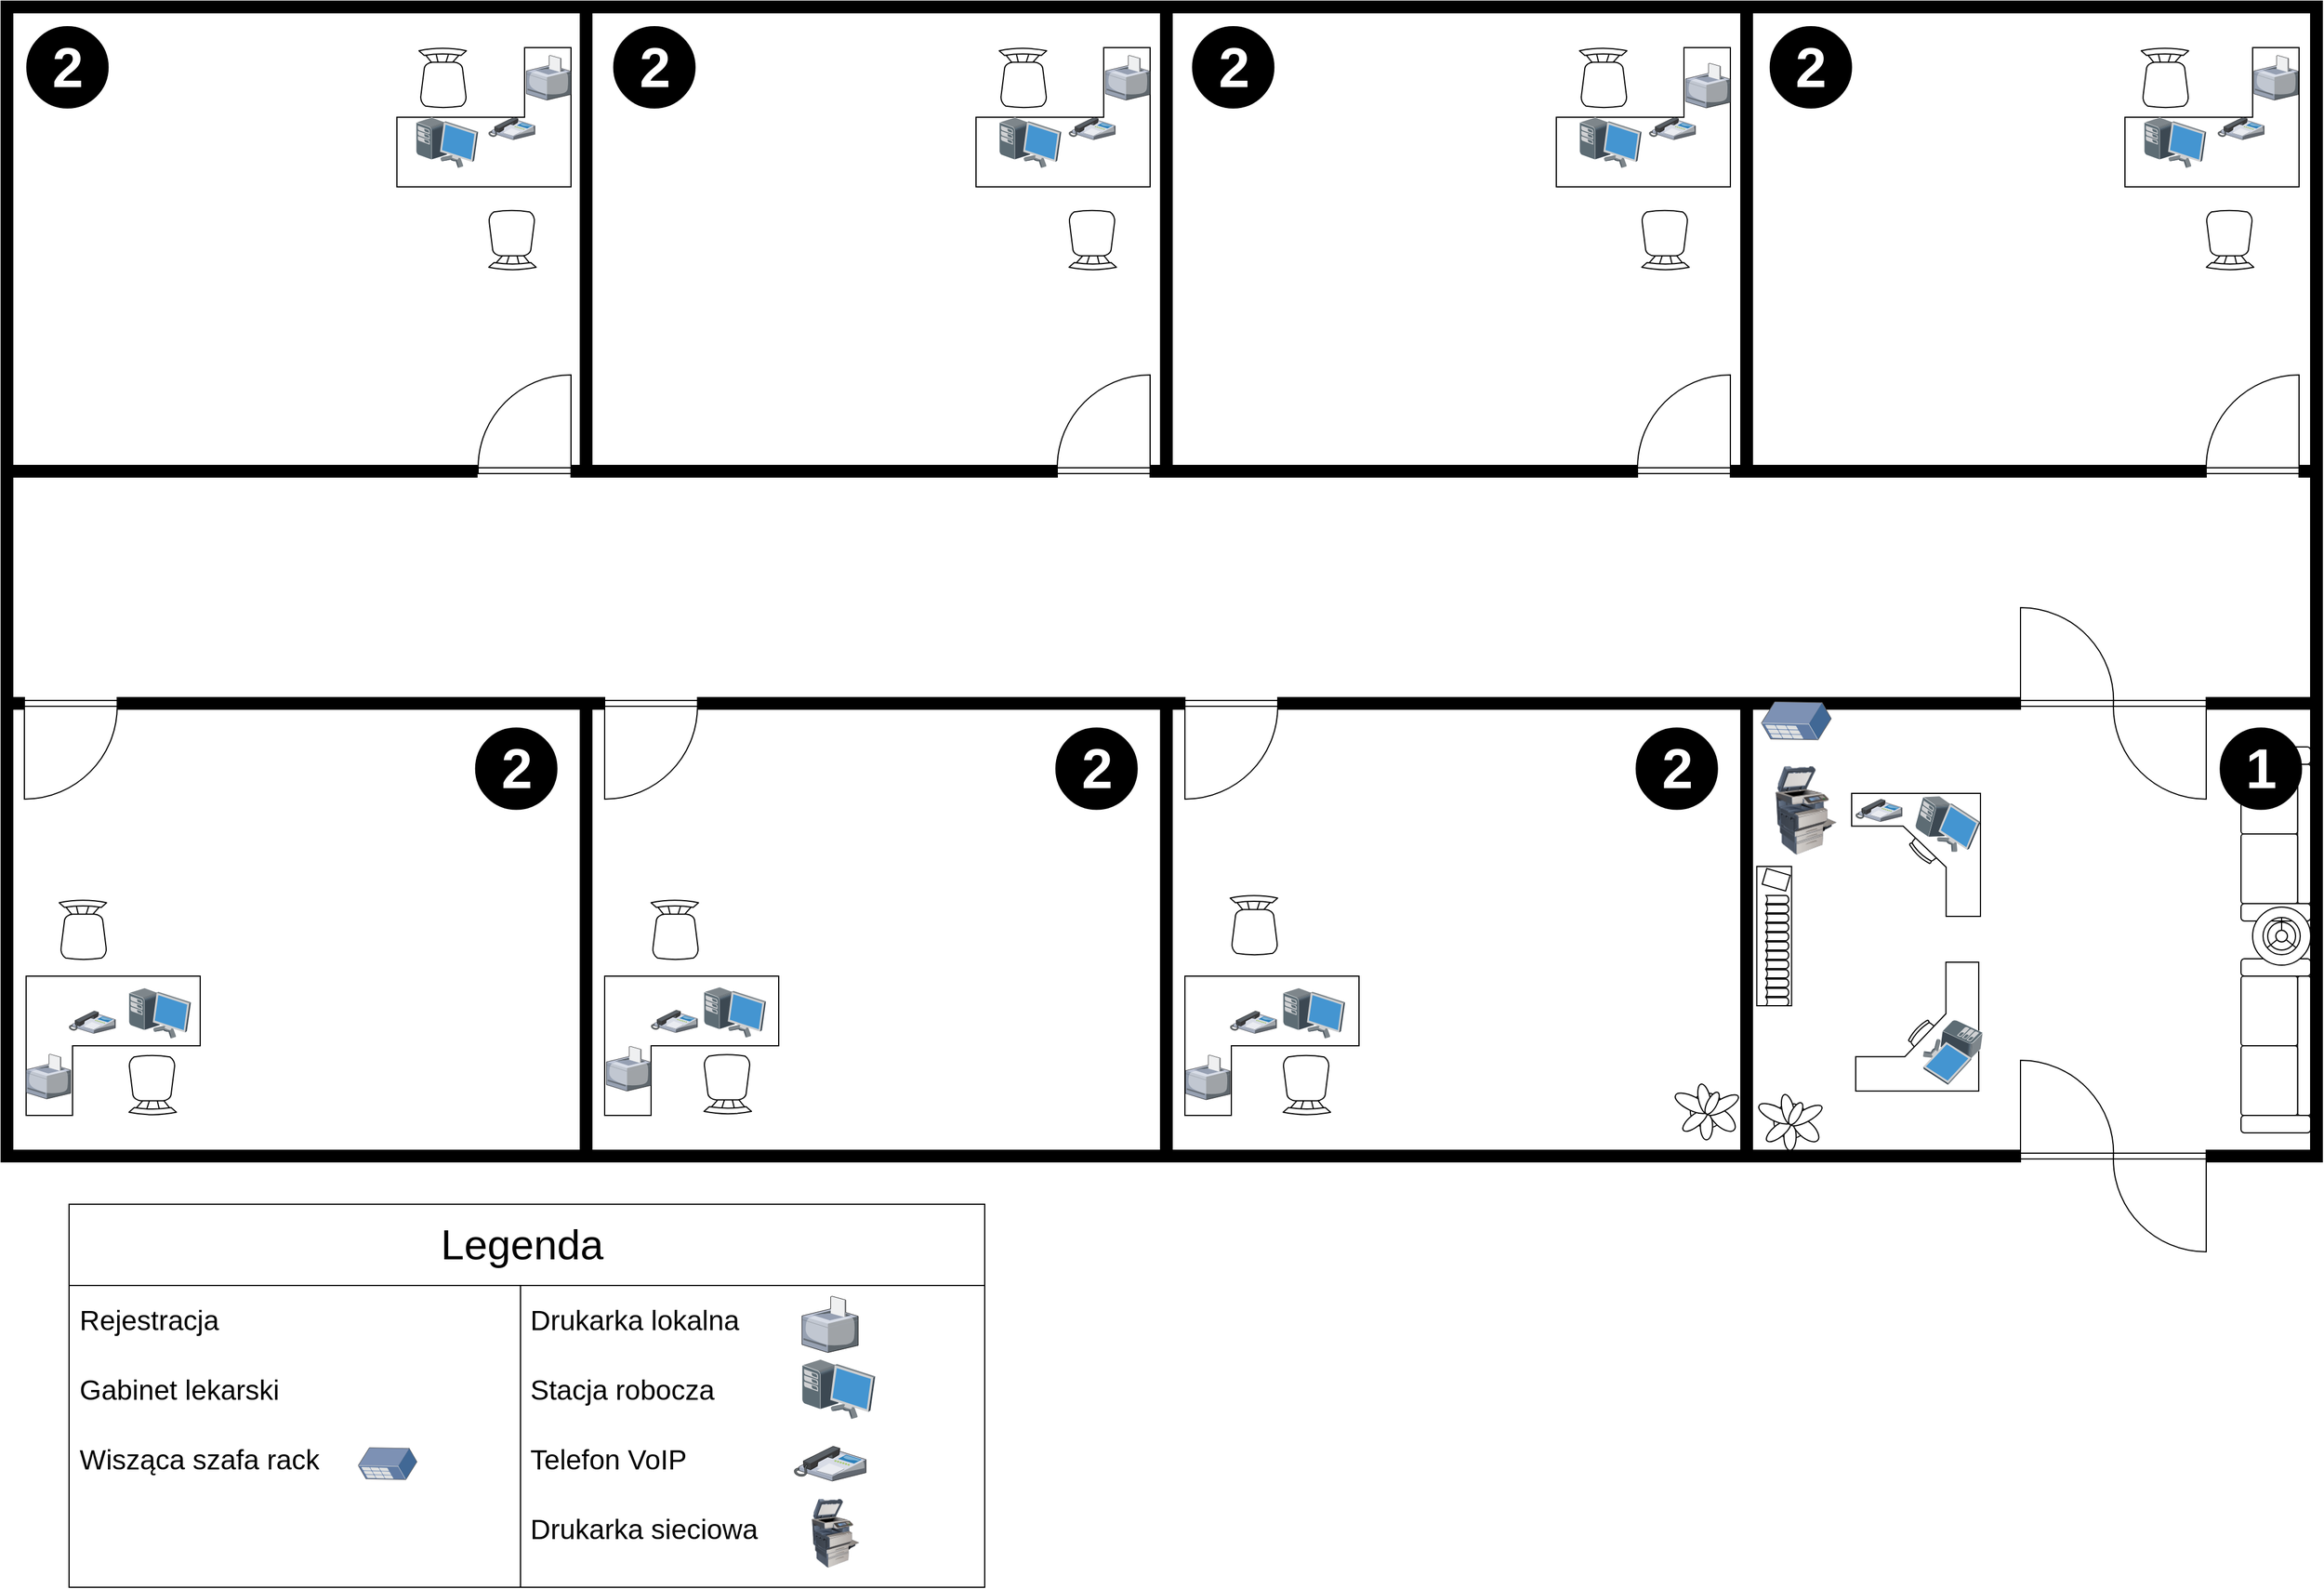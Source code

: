 <mxfile version="26.0.5">
  <diagram name="Page-1" id="38b20595-45e3-9b7f-d5ca-b57f44c5b66d">
    <mxGraphModel dx="1674" dy="788" grid="1" gridSize="10" guides="1" tooltips="1" connect="1" arrows="1" fold="1" page="1" pageScale="1" pageWidth="1100" pageHeight="850" background="none" math="0" shadow="0">
      <root>
        <mxCell id="0" />
        <mxCell id="1" parent="0" />
        <mxCell id="s5ika9LuS4ryN7dfe2fY-19" value="" style="shape=table;startSize=70;container=1;collapsible=0;childLayout=tableLayout;fixedRows=1;rowLines=0;fontStyle=0;strokeColor=default;fontSize=40;" parent="1" vertex="1">
          <mxGeometry x="58.5" y="1036.5" width="789.0" height="330" as="geometry" />
        </mxCell>
        <mxCell id="s5ika9LuS4ryN7dfe2fY-20" value="" style="shape=tableRow;horizontal=0;startSize=0;swimlaneHead=0;swimlaneBody=0;top=0;left=0;bottom=0;right=0;collapsible=0;dropTarget=0;fillColor=none;points=[[0,0.5],[1,0.5]];portConstraint=eastwest;strokeColor=inherit;fontSize=16;" parent="s5ika9LuS4ryN7dfe2fY-19" vertex="1">
          <mxGeometry y="70" width="789.0" height="60" as="geometry" />
        </mxCell>
        <mxCell id="s5ika9LuS4ryN7dfe2fY-21" value="&lt;div align=&quot;left&quot;&gt;&lt;font style=&quot;font-size: 24px;&quot;&gt;&amp;nbsp;Rejestracja&lt;/font&gt;&lt;/div&gt;" style="shape=partialRectangle;html=1;whiteSpace=wrap;connectable=0;fillColor=none;top=0;left=0;bottom=0;right=0;overflow=hidden;pointerEvents=1;strokeColor=inherit;fontSize=16;align=left;" parent="s5ika9LuS4ryN7dfe2fY-20" vertex="1">
          <mxGeometry width="389" height="60" as="geometry">
            <mxRectangle width="389" height="60" as="alternateBounds" />
          </mxGeometry>
        </mxCell>
        <mxCell id="s5ika9LuS4ryN7dfe2fY-22" value="&lt;font style=&quot;font-size: 24px;&quot;&gt;Drukarka lokalna&lt;/font&gt;" style="shape=partialRectangle;html=1;whiteSpace=wrap;connectable=0;fillColor=none;top=0;left=0;bottom=0;right=0;align=left;spacingLeft=6;overflow=hidden;strokeColor=inherit;fontSize=16;" parent="s5ika9LuS4ryN7dfe2fY-20" vertex="1">
          <mxGeometry x="389" width="400" height="60" as="geometry">
            <mxRectangle width="400" height="60" as="alternateBounds" />
          </mxGeometry>
        </mxCell>
        <mxCell id="s5ika9LuS4ryN7dfe2fY-23" value="" style="shape=tableRow;horizontal=0;startSize=0;swimlaneHead=0;swimlaneBody=0;top=0;left=0;bottom=0;right=0;collapsible=0;dropTarget=0;fillColor=none;points=[[0,0.5],[1,0.5]];portConstraint=eastwest;strokeColor=inherit;fontSize=16;" parent="s5ika9LuS4ryN7dfe2fY-19" vertex="1">
          <mxGeometry y="130" width="789.0" height="60" as="geometry" />
        </mxCell>
        <mxCell id="s5ika9LuS4ryN7dfe2fY-24" value="&lt;div align=&quot;left&quot;&gt;&lt;font style=&quot;font-size: 24px;&quot;&gt;&amp;nbsp;Gabinet lekarski&lt;/font&gt;&lt;/div&gt;" style="shape=partialRectangle;html=1;whiteSpace=wrap;connectable=0;fillColor=none;top=0;left=0;bottom=0;right=0;overflow=hidden;strokeColor=inherit;fontSize=16;align=left;" parent="s5ika9LuS4ryN7dfe2fY-23" vertex="1">
          <mxGeometry width="389" height="60" as="geometry">
            <mxRectangle width="389" height="60" as="alternateBounds" />
          </mxGeometry>
        </mxCell>
        <mxCell id="s5ika9LuS4ryN7dfe2fY-25" value="&lt;font style=&quot;font-size: 24px;&quot;&gt;Stacja robocza&lt;/font&gt;" style="shape=partialRectangle;html=1;whiteSpace=wrap;connectable=0;fillColor=none;top=0;left=0;bottom=0;right=0;align=left;spacingLeft=6;overflow=hidden;strokeColor=inherit;fontSize=16;" parent="s5ika9LuS4ryN7dfe2fY-23" vertex="1">
          <mxGeometry x="389" width="400" height="60" as="geometry">
            <mxRectangle width="400" height="60" as="alternateBounds" />
          </mxGeometry>
        </mxCell>
        <mxCell id="s5ika9LuS4ryN7dfe2fY-26" value="" style="shape=tableRow;horizontal=0;startSize=0;swimlaneHead=0;swimlaneBody=0;top=0;left=0;bottom=0;right=0;collapsible=0;dropTarget=0;fillColor=none;points=[[0,0.5],[1,0.5]];portConstraint=eastwest;strokeColor=inherit;fontSize=16;" parent="s5ika9LuS4ryN7dfe2fY-19" vertex="1">
          <mxGeometry y="190" width="789.0" height="60" as="geometry" />
        </mxCell>
        <mxCell id="s5ika9LuS4ryN7dfe2fY-27" value="&lt;div align=&quot;left&quot;&gt;&lt;font style=&quot;font-size: 24px;&quot;&gt;&amp;nbsp;Wisząca szafa rack&lt;/font&gt;&lt;br&gt;&lt;/div&gt;" style="shape=partialRectangle;html=1;whiteSpace=wrap;connectable=0;fillColor=none;top=0;left=0;bottom=0;right=0;overflow=hidden;strokeColor=inherit;fontSize=16;align=left;" parent="s5ika9LuS4ryN7dfe2fY-26" vertex="1">
          <mxGeometry width="389" height="60" as="geometry">
            <mxRectangle width="389" height="60" as="alternateBounds" />
          </mxGeometry>
        </mxCell>
        <mxCell id="s5ika9LuS4ryN7dfe2fY-28" value="&lt;font style=&quot;font-size: 24px;&quot;&gt;Telefon VoIP&lt;/font&gt;" style="shape=partialRectangle;html=1;whiteSpace=wrap;connectable=0;fillColor=none;top=0;left=0;bottom=0;right=0;align=left;spacingLeft=6;overflow=hidden;strokeColor=inherit;fontSize=16;" parent="s5ika9LuS4ryN7dfe2fY-26" vertex="1">
          <mxGeometry x="389" width="400" height="60" as="geometry">
            <mxRectangle width="400" height="60" as="alternateBounds" />
          </mxGeometry>
        </mxCell>
        <mxCell id="s5ika9LuS4ryN7dfe2fY-32" value="" style="shape=tableRow;horizontal=0;startSize=0;swimlaneHead=0;swimlaneBody=0;top=0;left=0;bottom=0;right=0;collapsible=0;dropTarget=0;fillColor=none;points=[[0,0.5],[1,0.5]];portConstraint=eastwest;strokeColor=inherit;fontSize=16;" parent="s5ika9LuS4ryN7dfe2fY-19" vertex="1">
          <mxGeometry y="250" width="789.0" height="60" as="geometry" />
        </mxCell>
        <mxCell id="s5ika9LuS4ryN7dfe2fY-33" value="" style="shape=partialRectangle;html=1;whiteSpace=wrap;connectable=0;fillColor=none;top=0;left=0;bottom=0;right=0;overflow=hidden;strokeColor=inherit;fontSize=16;" parent="s5ika9LuS4ryN7dfe2fY-32" vertex="1">
          <mxGeometry width="389" height="60" as="geometry">
            <mxRectangle width="389" height="60" as="alternateBounds" />
          </mxGeometry>
        </mxCell>
        <mxCell id="s5ika9LuS4ryN7dfe2fY-34" value="&lt;font style=&quot;font-size: 24px;&quot;&gt;Drukarka sieciowa&lt;/font&gt;" style="shape=partialRectangle;html=1;whiteSpace=wrap;connectable=0;fillColor=none;top=0;left=0;bottom=0;right=0;align=left;spacingLeft=6;overflow=hidden;strokeColor=inherit;fontSize=16;" parent="s5ika9LuS4ryN7dfe2fY-32" vertex="1">
          <mxGeometry x="389" width="400" height="60" as="geometry">
            <mxRectangle width="400" height="60" as="alternateBounds" />
          </mxGeometry>
        </mxCell>
        <mxCell id="s5ika9LuS4ryN7dfe2fY-35" value="" style="shape=tableRow;horizontal=0;startSize=0;swimlaneHead=0;swimlaneBody=0;top=0;left=0;bottom=0;right=0;collapsible=0;dropTarget=0;fillColor=none;points=[[0,0.5],[1,0.5]];portConstraint=eastwest;strokeColor=inherit;fontSize=16;" parent="s5ika9LuS4ryN7dfe2fY-19" vertex="1">
          <mxGeometry y="310" width="789.0" height="20" as="geometry" />
        </mxCell>
        <mxCell id="s5ika9LuS4ryN7dfe2fY-36" value="" style="shape=partialRectangle;html=1;whiteSpace=wrap;connectable=0;fillColor=none;top=0;left=0;bottom=0;right=0;overflow=hidden;strokeColor=inherit;fontSize=16;" parent="s5ika9LuS4ryN7dfe2fY-35" vertex="1">
          <mxGeometry width="389" height="20" as="geometry">
            <mxRectangle width="389" height="20" as="alternateBounds" />
          </mxGeometry>
        </mxCell>
        <mxCell id="s5ika9LuS4ryN7dfe2fY-37" value="" style="shape=partialRectangle;html=1;whiteSpace=wrap;connectable=0;fillColor=none;top=0;left=0;bottom=0;right=0;align=left;spacingLeft=6;overflow=hidden;strokeColor=inherit;fontSize=16;" parent="s5ika9LuS4ryN7dfe2fY-35" vertex="1">
          <mxGeometry x="389" width="400" height="20" as="geometry">
            <mxRectangle width="400" height="20" as="alternateBounds" />
          </mxGeometry>
        </mxCell>
        <mxCell id="beE5JjMMfGoEQ-mpP0OD-95" value="" style="verticalLabelPosition=bottom;html=1;verticalAlign=top;align=center;shape=mxgraph.floorplan.desk_corner_2;rotation=-180;" parent="1" vertex="1">
          <mxGeometry x="1830" y="40" width="150" height="120" as="geometry" />
        </mxCell>
        <mxCell id="beE5JjMMfGoEQ-mpP0OD-94" value="" style="verticalLabelPosition=bottom;html=1;verticalAlign=top;align=center;shape=mxgraph.floorplan.desk_corner_2;rotation=-180;" parent="1" vertex="1">
          <mxGeometry x="1340" y="40" width="150" height="120" as="geometry" />
        </mxCell>
        <mxCell id="beE5JjMMfGoEQ-mpP0OD-85" value="" style="verticalLabelPosition=bottom;html=1;verticalAlign=top;align=center;shape=mxgraph.floorplan.desk_corner_2;rotation=-180;" parent="1" vertex="1">
          <mxGeometry x="840" y="40" width="150" height="120" as="geometry" />
        </mxCell>
        <mxCell id="beE5JjMMfGoEQ-mpP0OD-96" value="" style="verticalLabelPosition=bottom;html=1;verticalAlign=top;align=center;shape=mxgraph.floorplan.desk_corner_2;rotation=-180;" parent="1" vertex="1">
          <mxGeometry x="341" y="40" width="150" height="120" as="geometry" />
        </mxCell>
        <mxCell id="beE5JjMMfGoEQ-mpP0OD-88" value="" style="verticalLabelPosition=bottom;html=1;verticalAlign=top;align=center;shape=mxgraph.floorplan.desk_corner_2;" parent="1" vertex="1">
          <mxGeometry x="21.5" y="840" width="150" height="120" as="geometry" />
        </mxCell>
        <mxCell id="beE5JjMMfGoEQ-mpP0OD-86" value="" style="verticalLabelPosition=bottom;html=1;verticalAlign=top;align=center;shape=mxgraph.floorplan.desk_corner_2;" parent="1" vertex="1">
          <mxGeometry x="520" y="840" width="150" height="120" as="geometry" />
        </mxCell>
        <mxCell id="beE5JjMMfGoEQ-mpP0OD-7" value="" style="verticalLabelPosition=bottom;html=1;verticalAlign=top;align=center;shape=mxgraph.floorplan.wall;fillColor=strokeColor;direction=south;" parent="1" vertex="1">
          <mxGeometry x="999" y="900" width="10" height="100" as="geometry" />
        </mxCell>
        <mxCell id="beE5JjMMfGoEQ-mpP0OD-8" value="" style="verticalLabelPosition=bottom;html=1;verticalAlign=top;align=center;shape=mxgraph.floorplan.wall;fillColor=strokeColor;" parent="1" vertex="1">
          <mxGeometry y="400" width="410" height="10" as="geometry" />
        </mxCell>
        <mxCell id="beE5JjMMfGoEQ-mpP0OD-10" value="" style="verticalLabelPosition=bottom;html=1;verticalAlign=top;align=center;shape=mxgraph.floorplan.wall;fillColor=strokeColor;direction=south;" parent="1" vertex="1">
          <mxGeometry x="1499" y="600" width="10" height="400" as="geometry" />
        </mxCell>
        <mxCell id="beE5JjMMfGoEQ-mpP0OD-11" value="" style="verticalLabelPosition=bottom;html=1;verticalAlign=top;align=center;shape=mxgraph.floorplan.wall;fillColor=strokeColor;direction=south;" parent="1" vertex="1">
          <mxGeometry x="499" y="610" width="10" height="390" as="geometry" />
        </mxCell>
        <mxCell id="beE5JjMMfGoEQ-mpP0OD-12" value="" style="verticalLabelPosition=bottom;html=1;verticalAlign=top;align=center;shape=mxgraph.floorplan.wall;fillColor=strokeColor;direction=south;" parent="1" vertex="1">
          <mxGeometry x="499" y="10" width="10" height="400" as="geometry" />
        </mxCell>
        <mxCell id="beE5JjMMfGoEQ-mpP0OD-13" value="" style="verticalLabelPosition=bottom;html=1;verticalAlign=top;align=center;shape=mxgraph.floorplan.wall;fillColor=strokeColor;direction=south;" parent="1" vertex="1">
          <mxGeometry x="999" y="10" width="10" height="400" as="geometry" />
        </mxCell>
        <mxCell id="beE5JjMMfGoEQ-mpP0OD-14" value="" style="verticalLabelPosition=bottom;html=1;verticalAlign=top;align=center;shape=mxgraph.floorplan.wall;fillColor=strokeColor;direction=south;" parent="1" vertex="1">
          <mxGeometry x="1499" y="10" width="10" height="400" as="geometry" />
        </mxCell>
        <mxCell id="beE5JjMMfGoEQ-mpP0OD-15" value="" style="verticalLabelPosition=bottom;html=1;verticalAlign=top;align=center;shape=mxgraph.floorplan.wall;fillColor=strokeColor;" parent="1" vertex="1">
          <mxGeometry y="600" width="20" height="10" as="geometry" />
        </mxCell>
        <mxCell id="beE5JjMMfGoEQ-mpP0OD-16" value="" style="verticalLabelPosition=bottom;html=1;verticalAlign=top;align=center;shape=mxgraph.floorplan.wall;fillColor=strokeColor;" parent="1" vertex="1">
          <mxGeometry x="1900" y="600" width="100" height="10" as="geometry" />
        </mxCell>
        <mxCell id="beE5JjMMfGoEQ-mpP0OD-19" value="" style="verticalLabelPosition=bottom;html=1;verticalAlign=top;align=center;shape=mxgraph.floorplan.wall;fillColor=strokeColor;" parent="1" vertex="1">
          <mxGeometry x="1100" y="600" width="640" height="10" as="geometry" />
        </mxCell>
        <mxCell id="beE5JjMMfGoEQ-mpP0OD-20" value="" style="verticalLabelPosition=bottom;html=1;verticalAlign=top;align=center;shape=mxgraph.floorplan.wall;fillColor=strokeColor;" parent="1" vertex="1">
          <mxGeometry x="1900" y="990" width="100" height="10" as="geometry" />
        </mxCell>
        <mxCell id="beE5JjMMfGoEQ-mpP0OD-21" value="" style="verticalLabelPosition=bottom;html=1;verticalAlign=top;align=center;shape=mxgraph.floorplan.wall;fillColor=strokeColor;" parent="1" vertex="1">
          <mxGeometry y="990" width="1740" height="10" as="geometry" />
        </mxCell>
        <mxCell id="beE5JjMMfGoEQ-mpP0OD-22" value="" style="verticalLabelPosition=bottom;html=1;verticalAlign=top;align=center;shape=mxgraph.floorplan.wall;fillColor=strokeColor;direction=south;" parent="1" vertex="1">
          <mxGeometry x="1990" width="10" height="1000" as="geometry" />
        </mxCell>
        <mxCell id="beE5JjMMfGoEQ-mpP0OD-27" value="" style="verticalLabelPosition=bottom;html=1;verticalAlign=top;align=center;shape=mxgraph.floorplan.doorOpposing;dx=0.5;" parent="1" vertex="1">
          <mxGeometry x="1740" y="522.5" width="160" height="165" as="geometry" />
        </mxCell>
        <mxCell id="beE5JjMMfGoEQ-mpP0OD-28" value="" style="verticalLabelPosition=bottom;html=1;verticalAlign=top;align=center;shape=mxgraph.floorplan.doorOpposing;dx=0.5;" parent="1" vertex="1">
          <mxGeometry x="1740" y="912.5" width="160" height="165" as="geometry" />
        </mxCell>
        <mxCell id="beE5JjMMfGoEQ-mpP0OD-29" value="" style="verticalLabelPosition=bottom;html=1;verticalAlign=top;align=center;shape=mxgraph.floorplan.wall;fillColor=strokeColor;" parent="1" vertex="1">
          <mxGeometry width="2000" height="10" as="geometry" />
        </mxCell>
        <mxCell id="beE5JjMMfGoEQ-mpP0OD-31" value="" style="verticalLabelPosition=bottom;html=1;verticalAlign=top;align=center;shape=mxgraph.floorplan.wall;fillColor=strokeColor;direction=south;" parent="1" vertex="1">
          <mxGeometry width="10" height="1000" as="geometry" />
        </mxCell>
        <mxCell id="beE5JjMMfGoEQ-mpP0OD-33" value="" style="verticalLabelPosition=bottom;html=1;verticalAlign=top;align=center;shape=mxgraph.floorplan.doorLeft;aspect=fixed;" parent="1" vertex="1">
          <mxGeometry x="1020" y="602.5" width="80" height="85" as="geometry" />
        </mxCell>
        <mxCell id="beE5JjMMfGoEQ-mpP0OD-34" value="" style="verticalLabelPosition=bottom;html=1;verticalAlign=top;align=center;shape=mxgraph.floorplan.wall;fillColor=strokeColor;" parent="1" vertex="1">
          <mxGeometry x="600" y="600" width="420" height="10" as="geometry" />
        </mxCell>
        <mxCell id="beE5JjMMfGoEQ-mpP0OD-35" value="" style="verticalLabelPosition=bottom;html=1;verticalAlign=top;align=center;shape=mxgraph.floorplan.wall;fillColor=strokeColor;direction=south;" parent="1" vertex="1">
          <mxGeometry x="999" y="610" width="10" height="302.5" as="geometry" />
        </mxCell>
        <mxCell id="beE5JjMMfGoEQ-mpP0OD-36" value="" style="verticalLabelPosition=bottom;html=1;verticalAlign=top;align=center;shape=mxgraph.floorplan.wall;fillColor=strokeColor;" parent="1" vertex="1">
          <mxGeometry x="100" y="600" width="420" height="10" as="geometry" />
        </mxCell>
        <mxCell id="beE5JjMMfGoEQ-mpP0OD-37" value="" style="verticalLabelPosition=bottom;html=1;verticalAlign=top;align=center;shape=mxgraph.floorplan.doorLeft;aspect=fixed;" parent="1" vertex="1">
          <mxGeometry x="520" y="602.5" width="80" height="85" as="geometry" />
        </mxCell>
        <mxCell id="beE5JjMMfGoEQ-mpP0OD-40" value="" style="verticalLabelPosition=bottom;html=1;verticalAlign=top;align=center;shape=mxgraph.floorplan.doorLeft;aspect=fixed;" parent="1" vertex="1">
          <mxGeometry x="20" y="602.5" width="80" height="85" as="geometry" />
        </mxCell>
        <mxCell id="beE5JjMMfGoEQ-mpP0OD-41" value="" style="verticalLabelPosition=bottom;html=1;verticalAlign=top;align=center;shape=mxgraph.floorplan.doorLeft;aspect=fixed;rotation=-180;" parent="1" vertex="1">
          <mxGeometry x="411" y="322" width="80" height="85" as="geometry" />
        </mxCell>
        <mxCell id="beE5JjMMfGoEQ-mpP0OD-42" value="" style="verticalLabelPosition=bottom;html=1;verticalAlign=top;align=center;shape=mxgraph.floorplan.doorLeft;aspect=fixed;rotation=-180;" parent="1" vertex="1">
          <mxGeometry x="1900" y="322" width="80" height="85" as="geometry" />
        </mxCell>
        <mxCell id="beE5JjMMfGoEQ-mpP0OD-43" value="" style="verticalLabelPosition=bottom;html=1;verticalAlign=top;align=center;shape=mxgraph.floorplan.doorLeft;aspect=fixed;rotation=-180;" parent="1" vertex="1">
          <mxGeometry x="1410" y="322" width="80" height="85" as="geometry" />
        </mxCell>
        <mxCell id="beE5JjMMfGoEQ-mpP0OD-44" value="" style="verticalLabelPosition=bottom;html=1;verticalAlign=top;align=center;shape=mxgraph.floorplan.doorLeft;aspect=fixed;rotation=-180;" parent="1" vertex="1">
          <mxGeometry x="910" y="322" width="80" height="85" as="geometry" />
        </mxCell>
        <mxCell id="beE5JjMMfGoEQ-mpP0OD-45" value="" style="verticalLabelPosition=bottom;html=1;verticalAlign=top;align=center;shape=mxgraph.floorplan.wall;fillColor=strokeColor;" parent="1" vertex="1">
          <mxGeometry x="1980" y="400" width="10" height="10" as="geometry" />
        </mxCell>
        <mxCell id="beE5JjMMfGoEQ-mpP0OD-46" value="" style="verticalLabelPosition=bottom;html=1;verticalAlign=top;align=center;shape=mxgraph.floorplan.wall;fillColor=strokeColor;" parent="1" vertex="1">
          <mxGeometry x="1490" y="400" width="410" height="10" as="geometry" />
        </mxCell>
        <mxCell id="beE5JjMMfGoEQ-mpP0OD-47" value="" style="verticalLabelPosition=bottom;html=1;verticalAlign=top;align=center;shape=mxgraph.floorplan.wall;fillColor=strokeColor;" parent="1" vertex="1">
          <mxGeometry x="491" y="400" width="419" height="10" as="geometry" />
        </mxCell>
        <mxCell id="beE5JjMMfGoEQ-mpP0OD-48" value="" style="verticalLabelPosition=bottom;html=1;verticalAlign=top;align=center;shape=mxgraph.floorplan.wall;fillColor=strokeColor;" parent="1" vertex="1">
          <mxGeometry x="990" y="400" width="420" height="10" as="geometry" />
        </mxCell>
        <mxCell id="beE5JjMMfGoEQ-mpP0OD-49" value="" style="verticalLabelPosition=bottom;html=1;verticalAlign=top;align=center;shape=mxgraph.floorplan.couch;rotation=90;" parent="1" vertex="1">
          <mxGeometry x="1885" y="687.5" width="150" height="60" as="geometry" />
        </mxCell>
        <mxCell id="beE5JjMMfGoEQ-mpP0OD-50" value="" style="verticalLabelPosition=bottom;html=1;verticalAlign=top;align=center;shape=mxgraph.floorplan.couch;rotation=90;" parent="1" vertex="1">
          <mxGeometry x="1885" y="870" width="150" height="60" as="geometry" />
        </mxCell>
        <mxCell id="beE5JjMMfGoEQ-mpP0OD-51" value="" style="verticalLabelPosition=bottom;html=1;verticalAlign=top;align=center;shape=mxgraph.floorplan.plant;" parent="1" vertex="1">
          <mxGeometry x="1516.5" y="939" width="47" height="51" as="geometry" />
        </mxCell>
        <mxCell id="beE5JjMMfGoEQ-mpP0OD-52" value="" style="verticalLabelPosition=bottom;html=1;verticalAlign=top;align=center;shape=mxgraph.floorplan.floor_lamp;" parent="1" vertex="1">
          <mxGeometry x="1940" y="780.5" width="50" height="50" as="geometry" />
        </mxCell>
        <mxCell id="beE5JjMMfGoEQ-mpP0OD-53" value="" style="verticalLabelPosition=bottom;html=1;verticalAlign=top;align=center;shape=mxgraph.floorplan.desk_corner_2;" parent="1" vertex="1">
          <mxGeometry x="1020" y="840" width="150" height="120" as="geometry" />
        </mxCell>
        <mxCell id="beE5JjMMfGoEQ-mpP0OD-55" value="" style="verticalLabelPosition=bottom;html=1;verticalAlign=top;align=center;shape=mxgraph.floorplan.chair;" parent="1" vertex="1">
          <mxGeometry x="1059" y="770" width="41" height="52" as="geometry" />
        </mxCell>
        <mxCell id="beE5JjMMfGoEQ-mpP0OD-56" value="" style="verticalLabelPosition=bottom;html=1;verticalAlign=top;align=center;shape=mxgraph.floorplan.chair;rotation=-180;" parent="1" vertex="1">
          <mxGeometry x="1104.5" y="908" width="41" height="52" as="geometry" />
        </mxCell>
        <mxCell id="beE5JjMMfGoEQ-mpP0OD-57" value="" style="verticalLabelPosition=bottom;html=1;verticalAlign=top;align=center;shape=mxgraph.floorplan.plant;" parent="1" vertex="1">
          <mxGeometry x="1444.5" y="930" width="47" height="51" as="geometry" />
        </mxCell>
        <mxCell id="beE5JjMMfGoEQ-mpP0OD-61" value="" style="verticalLabelPosition=bottom;html=1;verticalAlign=top;align=center;shape=mxgraph.floorplan.bookcase;rotation=-90;" parent="1" vertex="1">
          <mxGeometry x="1467.75" y="790.5" width="120" height="30" as="geometry" />
        </mxCell>
        <mxCell id="beE5JjMMfGoEQ-mpP0OD-64" value="" style="verticalLabelPosition=bottom;sketch=0;aspect=fixed;html=1;verticalAlign=top;strokeColor=none;align=center;outlineConnect=0;shape=mxgraph.citrix.ip_phone;" parent="1" vertex="1">
          <mxGeometry x="1059" y="870" width="40" height="19.36" as="geometry" />
        </mxCell>
        <mxCell id="beE5JjMMfGoEQ-mpP0OD-65" value="" style="verticalLabelPosition=bottom;sketch=0;aspect=fixed;html=1;verticalAlign=top;strokeColor=none;align=center;outlineConnect=0;shape=mxgraph.citrix.printer;" parent="1" vertex="1">
          <mxGeometry x="1020.5" y="908" width="38.5" height="38.5" as="geometry" />
        </mxCell>
        <mxCell id="beE5JjMMfGoEQ-mpP0OD-66" value="" style="shadow=0;dashed=0;html=1;labelPosition=center;verticalLabelPosition=bottom;verticalAlign=top;align=center;outlineConnect=0;shape=mxgraph.veeam.3d.workstation;" parent="1" vertex="1">
          <mxGeometry x="1104.5" y="850" width="53.5" height="43.64" as="geometry" />
        </mxCell>
        <mxCell id="beE5JjMMfGoEQ-mpP0OD-68" value="" style="verticalLabelPosition=bottom;html=1;verticalAlign=top;align=center;shape=mxgraph.floorplan.desk_corner;rotation=90;" parent="1" vertex="1">
          <mxGeometry x="1597" y="680" width="106" height="111" as="geometry" />
        </mxCell>
        <mxCell id="beE5JjMMfGoEQ-mpP0OD-69" value="" style="verticalLabelPosition=bottom;html=1;verticalAlign=top;align=center;shape=mxgraph.floorplan.desk_corner;rotation=-180;" parent="1" vertex="1">
          <mxGeometry x="1598" y="828" width="106" height="111" as="geometry" />
        </mxCell>
        <mxCell id="beE5JjMMfGoEQ-mpP0OD-70" value="" style="shadow=0;dashed=0;html=1;labelPosition=center;verticalLabelPosition=bottom;verticalAlign=top;align=center;outlineConnect=0;shape=mxgraph.veeam.3d.workstation;rotation=15;" parent="1" vertex="1">
          <mxGeometry x="1650.5" y="687.5" width="53.5" height="43.64" as="geometry" />
        </mxCell>
        <mxCell id="beE5JjMMfGoEQ-mpP0OD-71" value="" style="shadow=0;dashed=0;html=1;labelPosition=center;verticalLabelPosition=bottom;verticalAlign=top;align=center;outlineConnect=0;shape=mxgraph.veeam.3d.workstation;rotation=115;" parent="1" vertex="1">
          <mxGeometry x="1653.75" y="883.66" width="53.5" height="43.64" as="geometry" />
        </mxCell>
        <mxCell id="beE5JjMMfGoEQ-mpP0OD-72" value="" style="verticalLabelPosition=bottom;sketch=0;aspect=fixed;html=1;verticalAlign=top;strokeColor=none;align=center;outlineConnect=0;shape=mxgraph.citrix.ip_phone;" parent="1" vertex="1">
          <mxGeometry x="1598" y="687.5" width="40" height="19.36" as="geometry" />
        </mxCell>
        <mxCell id="beE5JjMMfGoEQ-mpP0OD-73" value="" style="verticalLabelPosition=bottom;html=1;verticalAlign=top;align=center;shape=mxgraph.floorplan.chair;" parent="1" vertex="1">
          <mxGeometry x="560" y="774" width="41" height="52" as="geometry" />
        </mxCell>
        <mxCell id="beE5JjMMfGoEQ-mpP0OD-74" value="" style="verticalLabelPosition=bottom;html=1;verticalAlign=top;align=center;shape=mxgraph.floorplan.chair;rotation=-180;" parent="1" vertex="1">
          <mxGeometry x="605.5" y="907.25" width="41" height="52" as="geometry" />
        </mxCell>
        <mxCell id="beE5JjMMfGoEQ-mpP0OD-75" value="" style="verticalLabelPosition=bottom;sketch=0;aspect=fixed;html=1;verticalAlign=top;strokeColor=none;align=center;outlineConnect=0;shape=mxgraph.citrix.ip_phone;" parent="1" vertex="1">
          <mxGeometry x="560" y="869.25" width="40" height="19.36" as="geometry" />
        </mxCell>
        <mxCell id="beE5JjMMfGoEQ-mpP0OD-76" value="" style="shadow=0;dashed=0;html=1;labelPosition=center;verticalLabelPosition=bottom;verticalAlign=top;align=center;outlineConnect=0;shape=mxgraph.veeam.3d.workstation;" parent="1" vertex="1">
          <mxGeometry x="605.5" y="849.25" width="53.5" height="43.64" as="geometry" />
        </mxCell>
        <mxCell id="beE5JjMMfGoEQ-mpP0OD-77" value="" style="verticalLabelPosition=bottom;html=1;verticalAlign=top;align=center;shape=mxgraph.floorplan.chair;" parent="1" vertex="1">
          <mxGeometry x="50" y="774" width="41" height="52" as="geometry" />
        </mxCell>
        <mxCell id="beE5JjMMfGoEQ-mpP0OD-78" value="" style="verticalLabelPosition=bottom;html=1;verticalAlign=top;align=center;shape=mxgraph.floorplan.chair;rotation=-180;" parent="1" vertex="1">
          <mxGeometry x="110" y="908" width="41" height="52" as="geometry" />
        </mxCell>
        <mxCell id="beE5JjMMfGoEQ-mpP0OD-79" value="" style="verticalLabelPosition=bottom;sketch=0;aspect=fixed;html=1;verticalAlign=top;strokeColor=none;align=center;outlineConnect=0;shape=mxgraph.citrix.ip_phone;" parent="1" vertex="1">
          <mxGeometry x="58.5" y="870" width="40" height="19.36" as="geometry" />
        </mxCell>
        <mxCell id="beE5JjMMfGoEQ-mpP0OD-80" value="" style="shadow=0;dashed=0;html=1;labelPosition=center;verticalLabelPosition=bottom;verticalAlign=top;align=center;outlineConnect=0;shape=mxgraph.veeam.3d.workstation;" parent="1" vertex="1">
          <mxGeometry x="110" y="850" width="53.5" height="43.64" as="geometry" />
        </mxCell>
        <mxCell id="beE5JjMMfGoEQ-mpP0OD-87" value="" style="verticalLabelPosition=bottom;sketch=0;aspect=fixed;html=1;verticalAlign=top;strokeColor=none;align=center;outlineConnect=0;shape=mxgraph.citrix.printer;" parent="1" vertex="1">
          <mxGeometry x="521.5" y="900.5" width="38.5" height="38.5" as="geometry" />
        </mxCell>
        <mxCell id="beE5JjMMfGoEQ-mpP0OD-89" value="" style="verticalLabelPosition=bottom;sketch=0;aspect=fixed;html=1;verticalAlign=top;strokeColor=none;align=center;outlineConnect=0;shape=mxgraph.citrix.printer;" parent="1" vertex="1">
          <mxGeometry x="21.5" y="907.25" width="38.5" height="38.5" as="geometry" />
        </mxCell>
        <mxCell id="beE5JjMMfGoEQ-mpP0OD-90" value="" style="verticalLabelPosition=bottom;html=1;verticalAlign=top;align=center;shape=mxgraph.floorplan.chair;" parent="1" vertex="1">
          <mxGeometry x="360" y="40" width="41" height="52" as="geometry" />
        </mxCell>
        <mxCell id="beE5JjMMfGoEQ-mpP0OD-91" value="" style="verticalLabelPosition=bottom;html=1;verticalAlign=top;align=center;shape=mxgraph.floorplan.chair;rotation=-180;" parent="1" vertex="1">
          <mxGeometry x="420" y="180" width="41" height="52" as="geometry" />
        </mxCell>
        <mxCell id="beE5JjMMfGoEQ-mpP0OD-92" value="" style="verticalLabelPosition=bottom;sketch=0;aspect=fixed;html=1;verticalAlign=top;strokeColor=none;align=center;outlineConnect=0;shape=mxgraph.citrix.ip_phone;" parent="1" vertex="1">
          <mxGeometry x="420" y="100" width="40" height="19.36" as="geometry" />
        </mxCell>
        <mxCell id="beE5JjMMfGoEQ-mpP0OD-93" value="" style="shadow=0;dashed=0;html=1;labelPosition=center;verticalLabelPosition=bottom;verticalAlign=top;align=center;outlineConnect=0;shape=mxgraph.veeam.3d.workstation;" parent="1" vertex="1">
          <mxGeometry x="357.5" y="100" width="53.5" height="43.64" as="geometry" />
        </mxCell>
        <mxCell id="beE5JjMMfGoEQ-mpP0OD-97" value="" style="verticalLabelPosition=bottom;html=1;verticalAlign=top;align=center;shape=mxgraph.floorplan.chair;" parent="1" vertex="1">
          <mxGeometry x="860" y="40" width="41" height="52" as="geometry" />
        </mxCell>
        <mxCell id="beE5JjMMfGoEQ-mpP0OD-98" value="" style="verticalLabelPosition=bottom;html=1;verticalAlign=top;align=center;shape=mxgraph.floorplan.chair;" parent="1" vertex="1">
          <mxGeometry x="1360" y="40" width="41" height="52" as="geometry" />
        </mxCell>
        <mxCell id="beE5JjMMfGoEQ-mpP0OD-99" value="" style="verticalLabelPosition=bottom;html=1;verticalAlign=top;align=center;shape=mxgraph.floorplan.chair;" parent="1" vertex="1">
          <mxGeometry x="1844" y="40" width="41" height="52" as="geometry" />
        </mxCell>
        <mxCell id="beE5JjMMfGoEQ-mpP0OD-100" value="" style="shadow=0;dashed=0;html=1;labelPosition=center;verticalLabelPosition=bottom;verticalAlign=top;align=center;outlineConnect=0;shape=mxgraph.veeam.3d.workstation;" parent="1" vertex="1">
          <mxGeometry x="860" y="100" width="53.5" height="43.64" as="geometry" />
        </mxCell>
        <mxCell id="beE5JjMMfGoEQ-mpP0OD-101" value="" style="shadow=0;dashed=0;html=1;labelPosition=center;verticalLabelPosition=bottom;verticalAlign=top;align=center;outlineConnect=0;shape=mxgraph.veeam.3d.workstation;" parent="1" vertex="1">
          <mxGeometry x="1360" y="100" width="53.5" height="43.64" as="geometry" />
        </mxCell>
        <mxCell id="beE5JjMMfGoEQ-mpP0OD-102" value="" style="shadow=0;dashed=0;html=1;labelPosition=center;verticalLabelPosition=bottom;verticalAlign=top;align=center;outlineConnect=0;shape=mxgraph.veeam.3d.workstation;" parent="1" vertex="1">
          <mxGeometry x="1846.5" y="100" width="53.5" height="43.64" as="geometry" />
        </mxCell>
        <mxCell id="beE5JjMMfGoEQ-mpP0OD-103" value="" style="verticalLabelPosition=bottom;sketch=0;aspect=fixed;html=1;verticalAlign=top;strokeColor=none;align=center;outlineConnect=0;shape=mxgraph.citrix.ip_phone;" parent="1" vertex="1">
          <mxGeometry x="920" y="100" width="40" height="19.36" as="geometry" />
        </mxCell>
        <mxCell id="beE5JjMMfGoEQ-mpP0OD-104" value="" style="verticalLabelPosition=bottom;sketch=0;aspect=fixed;html=1;verticalAlign=top;strokeColor=none;align=center;outlineConnect=0;shape=mxgraph.citrix.ip_phone;" parent="1" vertex="1">
          <mxGeometry x="1420" y="100" width="40" height="19.36" as="geometry" />
        </mxCell>
        <mxCell id="beE5JjMMfGoEQ-mpP0OD-105" value="" style="verticalLabelPosition=bottom;sketch=0;aspect=fixed;html=1;verticalAlign=top;strokeColor=none;align=center;outlineConnect=0;shape=mxgraph.citrix.ip_phone;" parent="1" vertex="1">
          <mxGeometry x="1910" y="100" width="40" height="19.36" as="geometry" />
        </mxCell>
        <mxCell id="beE5JjMMfGoEQ-mpP0OD-106" value="" style="verticalLabelPosition=bottom;html=1;verticalAlign=top;align=center;shape=mxgraph.floorplan.chair;rotation=-180;" parent="1" vertex="1">
          <mxGeometry x="920" y="180" width="41" height="52" as="geometry" />
        </mxCell>
        <mxCell id="beE5JjMMfGoEQ-mpP0OD-107" value="" style="verticalLabelPosition=bottom;html=1;verticalAlign=top;align=center;shape=mxgraph.floorplan.chair;rotation=-180;" parent="1" vertex="1">
          <mxGeometry x="1413.5" y="180" width="41" height="52" as="geometry" />
        </mxCell>
        <mxCell id="beE5JjMMfGoEQ-mpP0OD-108" value="" style="verticalLabelPosition=bottom;html=1;verticalAlign=top;align=center;shape=mxgraph.floorplan.chair;rotation=-180;" parent="1" vertex="1">
          <mxGeometry x="1900" y="180" width="41" height="52" as="geometry" />
        </mxCell>
        <mxCell id="beE5JjMMfGoEQ-mpP0OD-109" value="" style="verticalLabelPosition=bottom;sketch=0;aspect=fixed;html=1;verticalAlign=top;strokeColor=none;align=center;outlineConnect=0;shape=mxgraph.citrix.printer;" parent="1" vertex="1">
          <mxGeometry x="452.5" y="46.75" width="38.5" height="38.5" as="geometry" />
        </mxCell>
        <mxCell id="beE5JjMMfGoEQ-mpP0OD-110" value="" style="verticalLabelPosition=bottom;sketch=0;aspect=fixed;html=1;verticalAlign=top;strokeColor=none;align=center;outlineConnect=0;shape=mxgraph.citrix.printer;" parent="1" vertex="1">
          <mxGeometry x="951.5" y="46.75" width="38.5" height="38.5" as="geometry" />
        </mxCell>
        <mxCell id="beE5JjMMfGoEQ-mpP0OD-111" value="" style="verticalLabelPosition=bottom;sketch=0;aspect=fixed;html=1;verticalAlign=top;strokeColor=none;align=center;outlineConnect=0;shape=mxgraph.citrix.printer;" parent="1" vertex="1">
          <mxGeometry x="1451.5" y="53.5" width="38.5" height="38.5" as="geometry" />
        </mxCell>
        <mxCell id="beE5JjMMfGoEQ-mpP0OD-112" value="" style="verticalLabelPosition=bottom;sketch=0;aspect=fixed;html=1;verticalAlign=top;strokeColor=none;align=center;outlineConnect=0;shape=mxgraph.citrix.printer;" parent="1" vertex="1">
          <mxGeometry x="1941" y="46.75" width="38.5" height="38.5" as="geometry" />
        </mxCell>
        <mxCell id="beE5JjMMfGoEQ-mpP0OD-114" value="" style="image;points=[];aspect=fixed;html=1;align=center;shadow=0;dashed=0;image=img/lib/allied_telesis/storage/Datacenter_Server_Rack_Storage_Unit_Small.svg;rotation=-30;" parent="1" vertex="1">
          <mxGeometry x="1519.52" y="596.29" width="54.7" height="47.5" as="geometry" />
        </mxCell>
        <mxCell id="s5ika9LuS4ryN7dfe2fY-2" value="" style="ellipse;whiteSpace=wrap;html=1;aspect=fixed;fillColor=#000000;" parent="1" vertex="1">
          <mxGeometry x="1408.85" y="626.25" width="70" height="70" as="geometry" />
        </mxCell>
        <mxCell id="s5ika9LuS4ryN7dfe2fY-3" value="&lt;font style=&quot;font-size: 48px;&quot; color=&quot;#ffffff&quot;&gt;2&lt;/font&gt;" style="text;strokeColor=none;fillColor=none;html=1;fontSize=24;fontStyle=1;verticalAlign=middle;align=center;" parent="1" vertex="1">
          <mxGeometry x="1401" y="641.25" width="85.71" height="40" as="geometry" />
        </mxCell>
        <mxCell id="s5ika9LuS4ryN7dfe2fY-4" value="" style="ellipse;whiteSpace=wrap;html=1;aspect=fixed;fillColor=#000000;" parent="1" vertex="1">
          <mxGeometry x="1912.14" y="626.25" width="70" height="70" as="geometry" />
        </mxCell>
        <mxCell id="s5ika9LuS4ryN7dfe2fY-5" value="&lt;font color=&quot;#ffffff&quot; style=&quot;font-size: 48px;&quot;&gt;1&lt;/font&gt;" style="text;strokeColor=none;fillColor=none;html=1;fontSize=24;fontStyle=1;verticalAlign=middle;align=center;" parent="1" vertex="1">
          <mxGeometry x="1904.29" y="641.25" width="85.71" height="40" as="geometry" />
        </mxCell>
        <mxCell id="s5ika9LuS4ryN7dfe2fY-6" value="" style="ellipse;whiteSpace=wrap;html=1;aspect=fixed;fillColor=#000000;" parent="1" vertex="1">
          <mxGeometry x="908.85" y="626.25" width="70" height="70" as="geometry" />
        </mxCell>
        <mxCell id="s5ika9LuS4ryN7dfe2fY-7" value="&lt;font style=&quot;font-size: 48px;&quot; color=&quot;#ffffff&quot;&gt;2&lt;/font&gt;" style="text;strokeColor=none;fillColor=none;html=1;fontSize=24;fontStyle=1;verticalAlign=middle;align=center;" parent="1" vertex="1">
          <mxGeometry x="901" y="641.25" width="85.71" height="40" as="geometry" />
        </mxCell>
        <mxCell id="s5ika9LuS4ryN7dfe2fY-8" value="" style="ellipse;whiteSpace=wrap;html=1;aspect=fixed;fillColor=#000000;" parent="1" vertex="1">
          <mxGeometry x="408.85" y="626.25" width="70" height="70" as="geometry" />
        </mxCell>
        <mxCell id="s5ika9LuS4ryN7dfe2fY-9" value="&lt;font style=&quot;font-size: 48px;&quot; color=&quot;#ffffff&quot;&gt;2&lt;/font&gt;" style="text;strokeColor=none;fillColor=none;html=1;fontSize=24;fontStyle=1;verticalAlign=middle;align=center;" parent="1" vertex="1">
          <mxGeometry x="401" y="641.25" width="85.71" height="40" as="geometry" />
        </mxCell>
        <mxCell id="s5ika9LuS4ryN7dfe2fY-10" value="" style="ellipse;whiteSpace=wrap;html=1;aspect=fixed;fillColor=#000000;" parent="1" vertex="1">
          <mxGeometry x="22.14" y="22" width="70" height="70" as="geometry" />
        </mxCell>
        <mxCell id="s5ika9LuS4ryN7dfe2fY-11" value="&lt;font style=&quot;font-size: 48px;&quot; color=&quot;#ffffff&quot;&gt;2&lt;/font&gt;" style="text;strokeColor=none;fillColor=none;html=1;fontSize=24;fontStyle=1;verticalAlign=middle;align=center;" parent="1" vertex="1">
          <mxGeometry x="14.29" y="37" width="85.71" height="40" as="geometry" />
        </mxCell>
        <mxCell id="s5ika9LuS4ryN7dfe2fY-12" value="" style="ellipse;whiteSpace=wrap;html=1;aspect=fixed;fillColor=#000000;" parent="1" vertex="1">
          <mxGeometry x="527.85" y="22" width="70" height="70" as="geometry" />
        </mxCell>
        <mxCell id="s5ika9LuS4ryN7dfe2fY-13" value="&lt;font style=&quot;font-size: 48px;&quot; color=&quot;#ffffff&quot;&gt;2&lt;/font&gt;" style="text;strokeColor=none;fillColor=none;html=1;fontSize=24;fontStyle=1;verticalAlign=middle;align=center;" parent="1" vertex="1">
          <mxGeometry x="520" y="37" width="85.71" height="40" as="geometry" />
        </mxCell>
        <mxCell id="s5ika9LuS4ryN7dfe2fY-14" value="" style="ellipse;whiteSpace=wrap;html=1;aspect=fixed;fillColor=#000000;" parent="1" vertex="1">
          <mxGeometry x="1026.64" y="22" width="70" height="70" as="geometry" />
        </mxCell>
        <mxCell id="s5ika9LuS4ryN7dfe2fY-15" value="&lt;font style=&quot;font-size: 48px;&quot; color=&quot;#ffffff&quot;&gt;2&lt;/font&gt;" style="text;strokeColor=none;fillColor=none;html=1;fontSize=24;fontStyle=1;verticalAlign=middle;align=center;" parent="1" vertex="1">
          <mxGeometry x="1018.79" y="37" width="85.71" height="40" as="geometry" />
        </mxCell>
        <mxCell id="s5ika9LuS4ryN7dfe2fY-16" value="" style="ellipse;whiteSpace=wrap;html=1;aspect=fixed;fillColor=#000000;" parent="1" vertex="1">
          <mxGeometry x="1524.35" y="22" width="70" height="70" as="geometry" />
        </mxCell>
        <mxCell id="s5ika9LuS4ryN7dfe2fY-17" value="&lt;font style=&quot;font-size: 48px;&quot; color=&quot;#ffffff&quot;&gt;2&lt;/font&gt;" style="text;strokeColor=none;fillColor=none;html=1;fontSize=24;fontStyle=1;verticalAlign=middle;align=center;" parent="1" vertex="1">
          <mxGeometry x="1516.5" y="37" width="85.71" height="40" as="geometry" />
        </mxCell>
        <mxCell id="s5ika9LuS4ryN7dfe2fY-29" value="" style="shadow=0;dashed=0;html=1;labelPosition=center;verticalLabelPosition=bottom;verticalAlign=top;align=center;outlineConnect=0;shape=mxgraph.veeam.3d.workstation;" parent="1" vertex="1">
          <mxGeometry x="690" y="1170" width="63.14" height="51.5" as="geometry" />
        </mxCell>
        <mxCell id="s5ika9LuS4ryN7dfe2fY-30" value="" style="image;points=[];aspect=fixed;html=1;align=center;shadow=0;dashed=0;image=img/lib/allied_telesis/storage/Datacenter_Server_Rack_Storage_Unit_Small.svg;rotation=-30;" parent="1" vertex="1">
          <mxGeometry x="309.95" y="1240" width="46.07" height="40" as="geometry" />
        </mxCell>
        <mxCell id="s5ika9LuS4ryN7dfe2fY-41" value="" style="verticalLabelPosition=bottom;sketch=0;aspect=fixed;html=1;verticalAlign=top;strokeColor=none;align=center;outlineConnect=0;shape=mxgraph.citrix.printer;" parent="1" vertex="1">
          <mxGeometry x="690" y="1115.78" width="48.5" height="48.5" as="geometry" />
        </mxCell>
        <mxCell id="s5ika9LuS4ryN7dfe2fY-42" value="" style="verticalLabelPosition=bottom;sketch=0;aspect=fixed;html=1;verticalAlign=top;strokeColor=none;align=center;outlineConnect=0;shape=mxgraph.citrix.ip_phone;" parent="1" vertex="1">
          <mxGeometry x="683.26" y="1245" width="61.98" height="30" as="geometry" />
        </mxCell>
        <mxCell id="s5ika9LuS4ryN7dfe2fY-43" value="" style="image;html=1;image=img/lib/clip_art/computers/Printer_Commercial_128x128.png" parent="1" vertex="1">
          <mxGeometry x="1516.5" y="658.59" width="77.18" height="77.18" as="geometry" />
        </mxCell>
        <mxCell id="s5ika9LuS4ryN7dfe2fY-44" value="" style="image;html=1;image=img/lib/clip_art/computers/Printer_Commercial_128x128.png" parent="1" vertex="1">
          <mxGeometry x="684.5" y="1290" width="68.64" height="60" as="geometry" />
        </mxCell>
        <mxCell id="s5ika9LuS4ryN7dfe2fY-59" value="" style="shape=image;html=1;verticalAlign=top;verticalLabelPosition=bottom;labelBackgroundColor=#ffffff;imageAspect=0;aspect=fixed;image=https://cdn0.iconfinder.com/data/icons/phosphor-fill-vol-3/256/number-circle-two-fill-128.png" parent="1" vertex="1">
          <mxGeometry x="309.95" y="1181.5" width="40" height="40" as="geometry" />
        </mxCell>
        <mxCell id="s5ika9LuS4ryN7dfe2fY-60" value="" style="shape=image;html=1;verticalAlign=top;verticalLabelPosition=bottom;labelBackgroundColor=#ffffff;imageAspect=0;aspect=fixed;image=https://cdn0.iconfinder.com/data/icons/phosphor-fill-vol-3/256/number-circle-one-fill-128.png" parent="1" vertex="1">
          <mxGeometry x="310" y="1120.05" width="39.95" height="39.95" as="geometry" />
        </mxCell>
        <mxCell id="s5ika9LuS4ryN7dfe2fY-96" value="&lt;font style=&quot;font-size: 36px;&quot;&gt;Legenda&lt;br&gt;&lt;/font&gt;" style="text;html=1;align=center;verticalAlign=middle;whiteSpace=wrap;rounded=0;" parent="1" vertex="1">
          <mxGeometry x="418.85" y="1056" width="60" height="30" as="geometry" />
        </mxCell>
      </root>
    </mxGraphModel>
  </diagram>
</mxfile>
